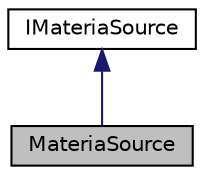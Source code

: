 digraph "MateriaSource"
{
 // LATEX_PDF_SIZE
  edge [fontname="Helvetica",fontsize="10",labelfontname="Helvetica",labelfontsize="10"];
  node [fontname="Helvetica",fontsize="10",shape=record];
  Node1 [label="MateriaSource",height=0.2,width=0.4,color="black", fillcolor="grey75", style="filled", fontcolor="black",tooltip="Classe MateriaSource dérivée de IMateriaSource @motclef classe, gestion matérias, stockage,..."];
  Node2 -> Node1 [dir="back",color="midnightblue",fontsize="10",style="solid",fontname="Helvetica"];
  Node2 [label="IMateriaSource",height=0.2,width=0.4,color="black", fillcolor="white", style="filled",URL="$classIMateriaSource.html",tooltip="Interface IMateriaSource @motclef interface, gestion matérias, apprentissage, création @méthodes dest..."];
}

